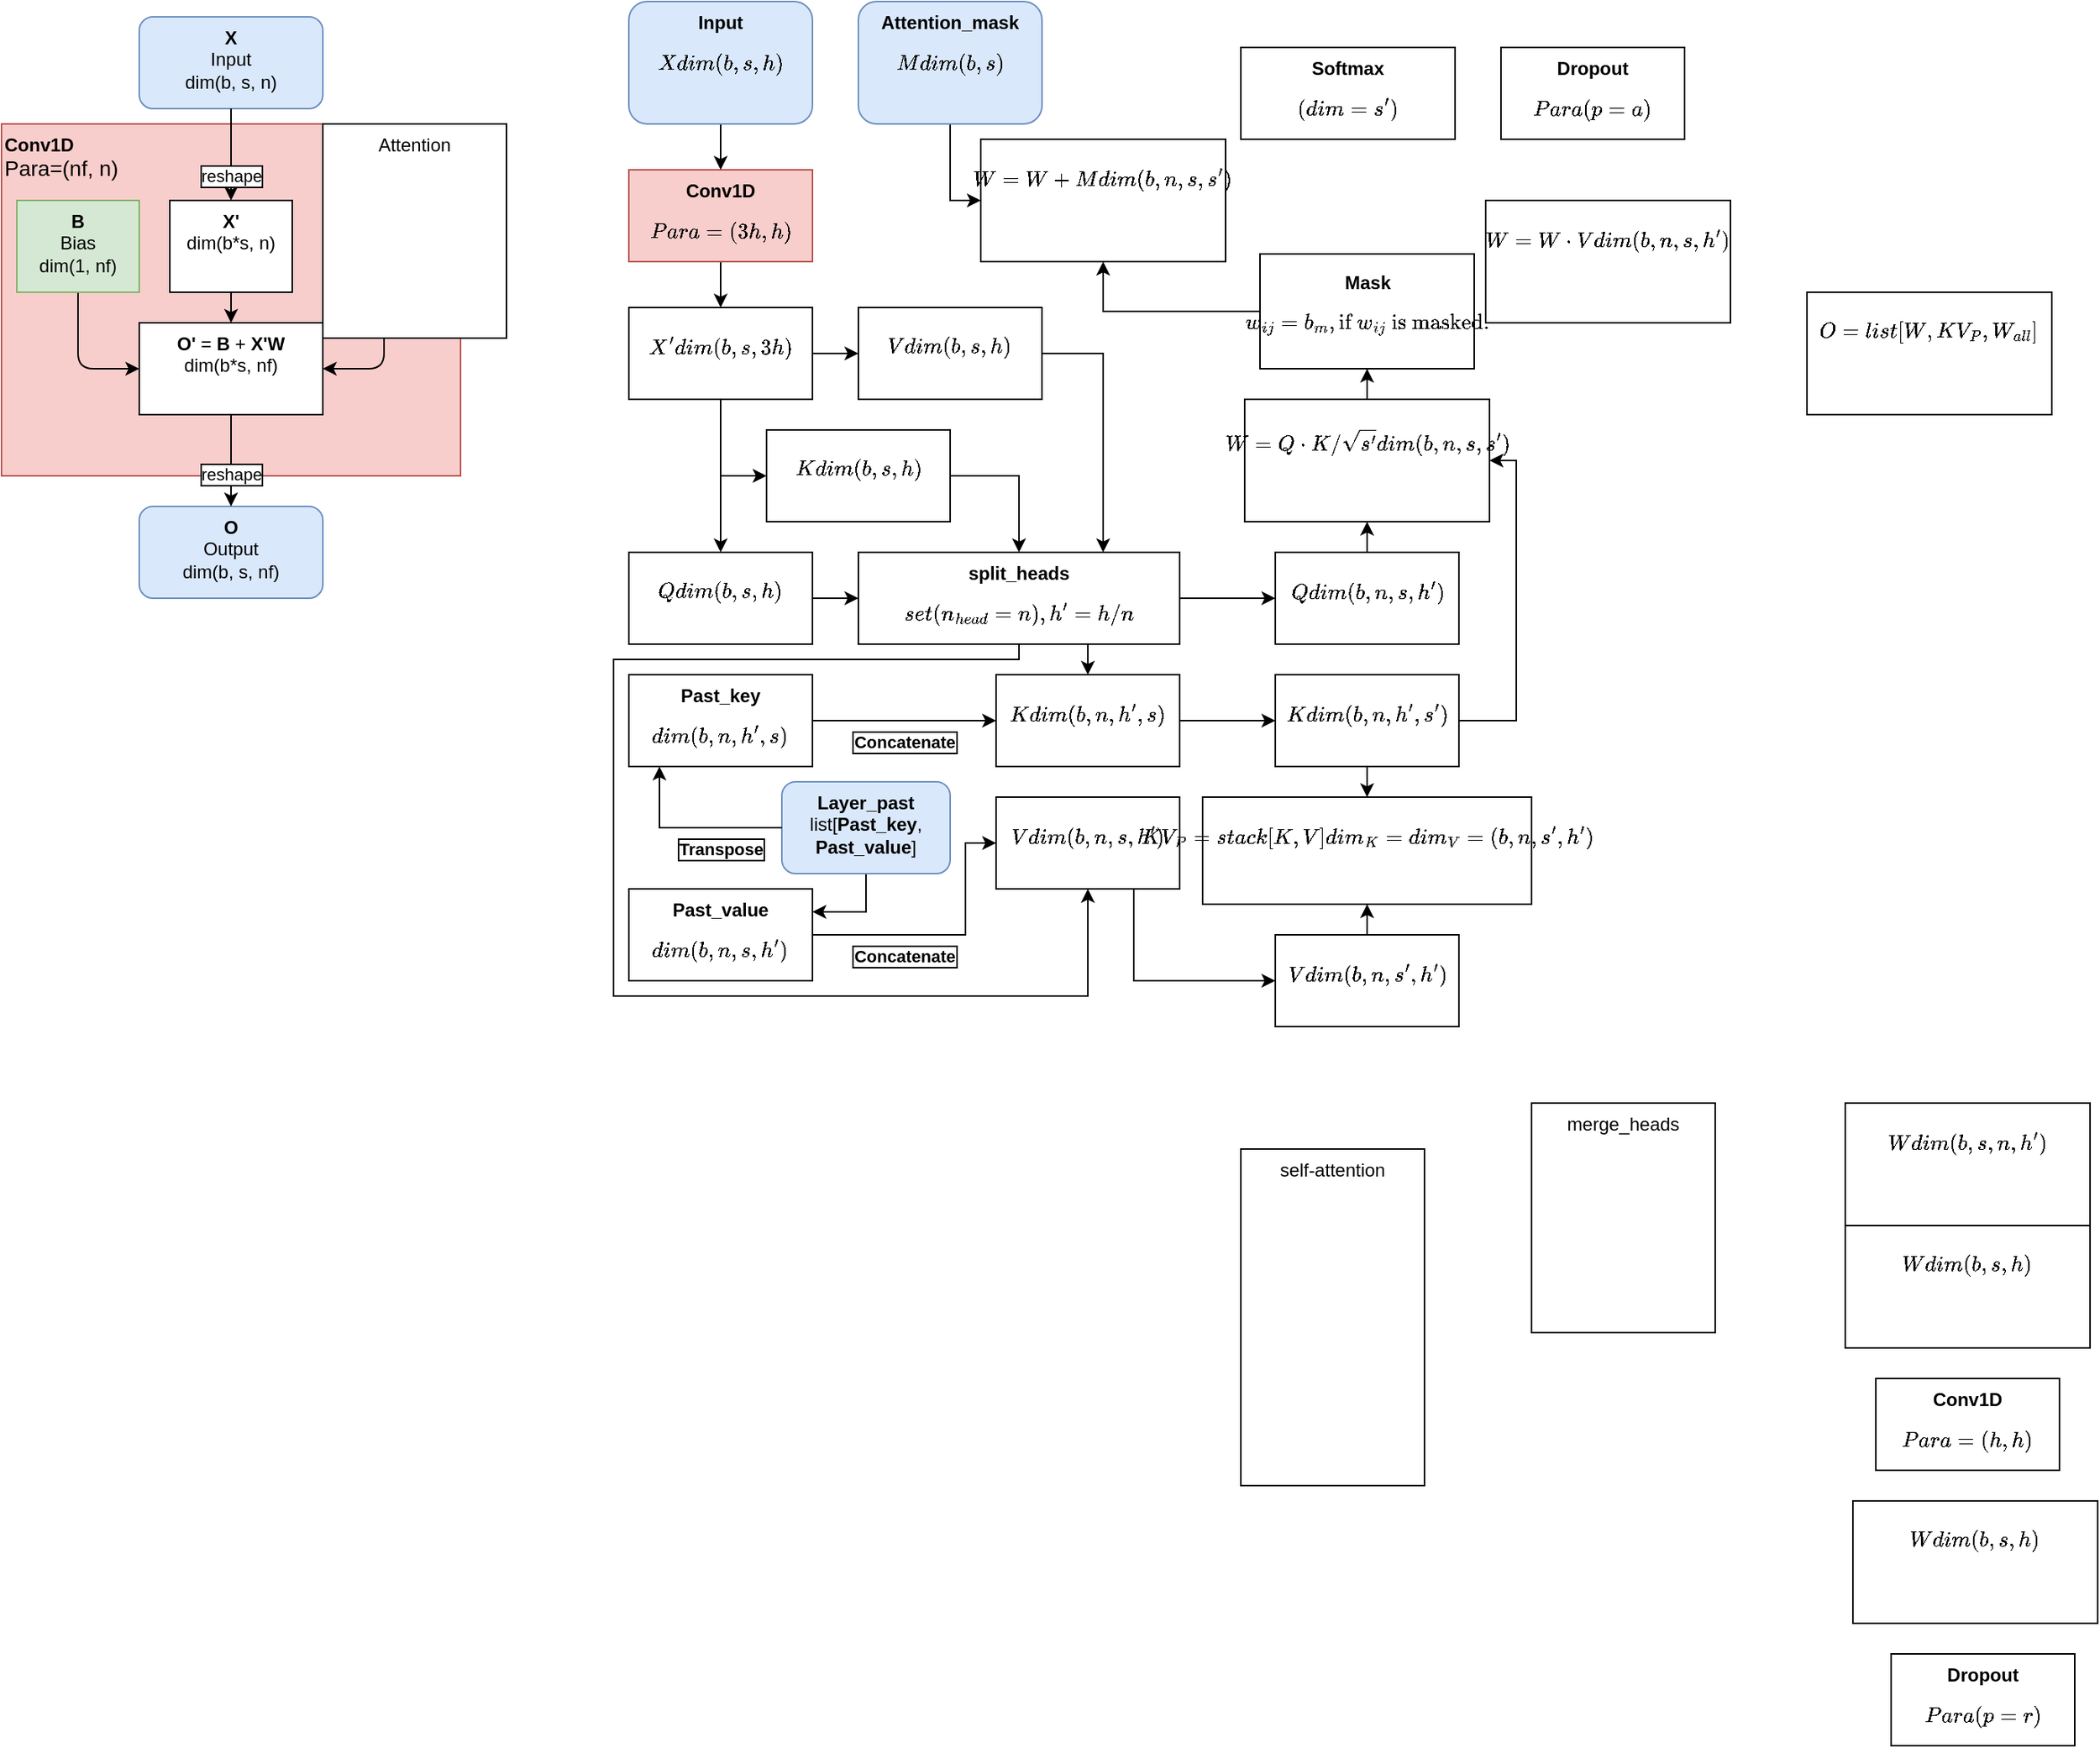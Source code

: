 <mxfile version="13.6.9" type="github">
  <diagram id="C5RBs43oDa-KdzZeNtuy" name="Page-1">
    <mxGraphModel dx="1475" dy="374" grid="1" gridSize="10" guides="1" tooltips="1" connect="1" arrows="1" fold="1" page="1" pageScale="1" pageWidth="827" pageHeight="1169" math="1" shadow="0">
      <root>
        <mxCell id="WIyWlLk6GJQsqaUBKTNV-0" />
        <mxCell id="WIyWlLk6GJQsqaUBKTNV-1" parent="WIyWlLk6GJQsqaUBKTNV-0" />
        <mxCell id="5BxzUbeMujvAWOUuop8R-0" value="&lt;b&gt;Conv1D&lt;br&gt;&lt;/b&gt;&lt;font style=&quot;font-size: 14px&quot;&gt;Para=(nf, n)&lt;/font&gt;" style="rounded=0;whiteSpace=wrap;html=1;fillColor=#f8cecc;strokeColor=#b85450;align=left;verticalAlign=top;" parent="WIyWlLk6GJQsqaUBKTNV-1" vertex="1">
          <mxGeometry x="-810" y="80" width="300" height="230" as="geometry" />
        </mxCell>
        <mxCell id="5BxzUbeMujvAWOUuop8R-67" style="edgeStyle=orthogonalEdgeStyle;rounded=1;orthogonalLoop=1;jettySize=auto;html=1;entryX=1;entryY=0.5;entryDx=0;entryDy=0;verticalAlign=top;" parent="WIyWlLk6GJQsqaUBKTNV-1" source="5BxzUbeMujvAWOUuop8R-1" target="5BxzUbeMujvAWOUuop8R-6" edge="1">
          <mxGeometry relative="1" as="geometry" />
        </mxCell>
        <mxCell id="5BxzUbeMujvAWOUuop8R-1" value="&lt;b&gt;W&lt;br&gt;&lt;/b&gt;Weight&lt;br&gt;dim(n, nf)" style="rounded=0;whiteSpace=wrap;html=1;fillColor=#d5e8d4;strokeColor=#82b366;verticalAlign=top;" parent="WIyWlLk6GJQsqaUBKTNV-1" vertex="1">
          <mxGeometry x="-600" y="130" width="80" height="60" as="geometry" />
        </mxCell>
        <mxCell id="5BxzUbeMujvAWOUuop8R-66" style="edgeStyle=orthogonalEdgeStyle;rounded=1;orthogonalLoop=1;jettySize=auto;html=1;entryX=0;entryY=0.5;entryDx=0;entryDy=0;verticalAlign=top;" parent="WIyWlLk6GJQsqaUBKTNV-1" source="5BxzUbeMujvAWOUuop8R-2" target="5BxzUbeMujvAWOUuop8R-6" edge="1">
          <mxGeometry relative="1" as="geometry" />
        </mxCell>
        <mxCell id="5BxzUbeMujvAWOUuop8R-2" value="&lt;b&gt;B&lt;br&gt;&lt;/b&gt;Bias&lt;br&gt;dim(1, nf)" style="rounded=0;whiteSpace=wrap;html=1;fillColor=#d5e8d4;strokeColor=#82b366;verticalAlign=top;" parent="WIyWlLk6GJQsqaUBKTNV-1" vertex="1">
          <mxGeometry x="-800" y="130" width="80" height="60" as="geometry" />
        </mxCell>
        <mxCell id="5BxzUbeMujvAWOUuop8R-3" value="&lt;b&gt;X&lt;br&gt;&lt;/b&gt;Input&lt;br&gt;dim(b, s, n)" style="rounded=1;whiteSpace=wrap;html=1;labelBackgroundColor=none;fillColor=#dae8fc;strokeColor=#6c8ebf;verticalAlign=top;" parent="WIyWlLk6GJQsqaUBKTNV-1" vertex="1">
          <mxGeometry x="-720" y="10" width="120" height="60" as="geometry" />
        </mxCell>
        <mxCell id="5BxzUbeMujvAWOUuop8R-6" value="&lt;b&gt;O&#39;&lt;/b&gt; = &lt;b&gt;B&lt;/b&gt; + &lt;b&gt;X&#39;W&lt;/b&gt;&lt;br&gt;dim(b*s, nf)" style="rounded=0;whiteSpace=wrap;html=1;verticalAlign=top;" parent="WIyWlLk6GJQsqaUBKTNV-1" vertex="1">
          <mxGeometry x="-720" y="210" width="120" height="60" as="geometry" />
        </mxCell>
        <mxCell id="5BxzUbeMujvAWOUuop8R-44" value="" style="endArrow=classic;html=1;exitX=0.5;exitY=1;exitDx=0;exitDy=0;entryX=0.5;entryY=0;entryDx=0;entryDy=0;edgeStyle=orthogonalEdgeStyle;verticalAlign=top;" parent="WIyWlLk6GJQsqaUBKTNV-1" source="5BxzUbeMujvAWOUuop8R-3" target="5BxzUbeMujvAWOUuop8R-4" edge="1">
          <mxGeometry relative="1" as="geometry">
            <mxPoint x="-780" y="230" as="sourcePoint" />
            <mxPoint x="-760" y="260" as="targetPoint" />
          </mxGeometry>
        </mxCell>
        <mxCell id="5BxzUbeMujvAWOUuop8R-45" value="reshape" style="edgeLabel;resizable=0;html=1;align=center;verticalAlign=top;labelBorderColor=#000000;" parent="5BxzUbeMujvAWOUuop8R-44" connectable="0" vertex="1">
          <mxGeometry relative="1" as="geometry" />
        </mxCell>
        <mxCell id="5BxzUbeMujvAWOUuop8R-49" value="&lt;b&gt;O&lt;/b&gt;&lt;br&gt;Output&lt;br&gt;dim(b, s, nf)" style="rounded=1;whiteSpace=wrap;html=1;shadow=0;glass=0;labelBackgroundColor=none;sketch=0;fillColor=#dae8fc;strokeColor=#6c8ebf;verticalAlign=top;" parent="WIyWlLk6GJQsqaUBKTNV-1" vertex="1">
          <mxGeometry x="-720" y="330" width="120" height="60" as="geometry" />
        </mxCell>
        <mxCell id="5BxzUbeMujvAWOUuop8R-50" value="" style="endArrow=classic;html=1;exitX=0.5;exitY=1;exitDx=0;exitDy=0;entryX=0.5;entryY=0;entryDx=0;entryDy=0;verticalAlign=top;" parent="WIyWlLk6GJQsqaUBKTNV-1" source="5BxzUbeMujvAWOUuop8R-6" target="5BxzUbeMujvAWOUuop8R-49" edge="1">
          <mxGeometry relative="1" as="geometry">
            <mxPoint x="-780" y="230" as="sourcePoint" />
            <mxPoint x="-780" y="290" as="targetPoint" />
          </mxGeometry>
        </mxCell>
        <mxCell id="5BxzUbeMujvAWOUuop8R-51" value="reshape" style="edgeLabel;resizable=0;html=1;align=center;verticalAlign=top;labelBorderColor=#000000;" parent="5BxzUbeMujvAWOUuop8R-50" connectable="0" vertex="1">
          <mxGeometry relative="1" as="geometry">
            <mxPoint y="-5.14" as="offset" />
          </mxGeometry>
        </mxCell>
        <mxCell id="5BxzUbeMujvAWOUuop8R-65" value="" style="edgeStyle=orthogonalEdgeStyle;rounded=1;orthogonalLoop=1;jettySize=auto;html=1;verticalAlign=top;" parent="WIyWlLk6GJQsqaUBKTNV-1" source="5BxzUbeMujvAWOUuop8R-4" target="5BxzUbeMujvAWOUuop8R-6" edge="1">
          <mxGeometry relative="1" as="geometry" />
        </mxCell>
        <mxCell id="5BxzUbeMujvAWOUuop8R-4" value="&lt;b&gt;X&#39;&lt;br&gt;&lt;/b&gt;&lt;span&gt;dim(b*s, n)&lt;/span&gt;&lt;b&gt;&lt;br&gt;&lt;/b&gt;" style="rounded=0;whiteSpace=wrap;html=1;glass=0;shadow=0;sketch=0;verticalAlign=top;" parent="WIyWlLk6GJQsqaUBKTNV-1" vertex="1">
          <mxGeometry x="-700" y="130" width="80" height="60" as="geometry" />
        </mxCell>
        <mxCell id="d6zdg5Zss90YRGik0xC2-39" value="" style="edgeStyle=orthogonalEdgeStyle;rounded=0;orthogonalLoop=1;jettySize=auto;html=1;" edge="1" parent="WIyWlLk6GJQsqaUBKTNV-1" source="7JXXCMrdwitXyQzOqRTU-0" target="7JXXCMrdwitXyQzOqRTU-12">
          <mxGeometry relative="1" as="geometry" />
        </mxCell>
        <mxCell id="7JXXCMrdwitXyQzOqRTU-0" value="&lt;b&gt;Conv1D&lt;/b&gt;$$Para=(3h,h)$$" style="rounded=0;whiteSpace=wrap;html=1;shadow=0;glass=0;labelBackgroundColor=none;sketch=0;align=center;verticalAlign=top;fillColor=#f8cecc;strokeColor=#b85450;" parent="WIyWlLk6GJQsqaUBKTNV-1" vertex="1">
          <mxGeometry x="-400" y="110" width="120" height="60" as="geometry" />
        </mxCell>
        <mxCell id="7JXXCMrdwitXyQzOqRTU-2" value="&lt;b&gt;Dropout&lt;/b&gt;&lt;br&gt;$$Para(p=a)$$" style="rounded=0;whiteSpace=wrap;html=1;shadow=0;glass=0;labelBackgroundColor=none;sketch=0;align=center;verticalAlign=top;" parent="WIyWlLk6GJQsqaUBKTNV-1" vertex="1">
          <mxGeometry x="170" y="30" width="120" height="60" as="geometry" />
        </mxCell>
        <mxCell id="d6zdg5Zss90YRGik0xC2-34" style="edgeStyle=orthogonalEdgeStyle;rounded=0;orthogonalLoop=1;jettySize=auto;html=1;entryX=0;entryY=0.5;entryDx=0;entryDy=0;" edge="1" parent="WIyWlLk6GJQsqaUBKTNV-1" source="7JXXCMrdwitXyQzOqRTU-4" target="7JXXCMrdwitXyQzOqRTU-52">
          <mxGeometry relative="1" as="geometry" />
        </mxCell>
        <mxCell id="d6zdg5Zss90YRGik0xC2-55" value="" style="edgeStyle=orthogonalEdgeStyle;rounded=0;orthogonalLoop=1;jettySize=auto;html=1;" edge="1" parent="WIyWlLk6GJQsqaUBKTNV-1" source="7JXXCMrdwitXyQzOqRTU-4" target="7JXXCMrdwitXyQzOqRTU-54">
          <mxGeometry relative="1" as="geometry">
            <Array as="points">
              <mxPoint x="-100" y="430" />
              <mxPoint x="-100" y="430" />
            </Array>
          </mxGeometry>
        </mxCell>
        <mxCell id="d6zdg5Zss90YRGik0xC2-56" style="edgeStyle=orthogonalEdgeStyle;rounded=0;orthogonalLoop=1;jettySize=auto;html=1;entryX=0.5;entryY=1;entryDx=0;entryDy=0;" edge="1" parent="WIyWlLk6GJQsqaUBKTNV-1" source="7JXXCMrdwitXyQzOqRTU-4" target="7JXXCMrdwitXyQzOqRTU-55">
          <mxGeometry relative="1" as="geometry">
            <mxPoint x="-160" y="550" as="targetPoint" />
            <Array as="points">
              <mxPoint x="-145" y="430" />
              <mxPoint x="-410" y="430" />
              <mxPoint x="-410" y="650" />
              <mxPoint x="-100" y="650" />
            </Array>
          </mxGeometry>
        </mxCell>
        <mxCell id="7JXXCMrdwitXyQzOqRTU-4" value="&lt;b&gt;split_heads&lt;/b&gt;$$set(n_{head}=n),&lt;br&gt;h&#39; = h/n$$" style="rounded=0;whiteSpace=wrap;html=1;shadow=0;glass=0;labelBackgroundColor=none;sketch=0;align=center;verticalAlign=top;horizontal=1;" parent="WIyWlLk6GJQsqaUBKTNV-1" vertex="1">
          <mxGeometry x="-250" y="360" width="210" height="60" as="geometry" />
        </mxCell>
        <mxCell id="7JXXCMrdwitXyQzOqRTU-6" value="Attention" style="rounded=0;whiteSpace=wrap;html=1;shadow=0;glass=0;labelBackgroundColor=none;sketch=0;align=center;verticalAlign=top;" parent="WIyWlLk6GJQsqaUBKTNV-1" vertex="1">
          <mxGeometry x="-600" y="80" width="120" height="140" as="geometry" />
        </mxCell>
        <mxCell id="7JXXCMrdwitXyQzOqRTU-7" value="self-attention" style="rounded=0;whiteSpace=wrap;html=1;shadow=0;glass=0;labelBackgroundColor=none;sketch=0;align=center;verticalAlign=top;" parent="WIyWlLk6GJQsqaUBKTNV-1" vertex="1">
          <mxGeometry y="750" width="120" height="220" as="geometry" />
        </mxCell>
        <mxCell id="7JXXCMrdwitXyQzOqRTU-8" value="merge_heads" style="rounded=0;whiteSpace=wrap;html=1;shadow=0;glass=0;labelBackgroundColor=none;sketch=0;align=center;verticalAlign=top;" parent="WIyWlLk6GJQsqaUBKTNV-1" vertex="1">
          <mxGeometry x="190" y="720" width="120" height="150" as="geometry" />
        </mxCell>
        <mxCell id="d6zdg5Zss90YRGik0xC2-38" value="" style="edgeStyle=orthogonalEdgeStyle;rounded=0;orthogonalLoop=1;jettySize=auto;html=1;" edge="1" parent="WIyWlLk6GJQsqaUBKTNV-1" source="7JXXCMrdwitXyQzOqRTU-10" target="7JXXCMrdwitXyQzOqRTU-0">
          <mxGeometry relative="1" as="geometry" />
        </mxCell>
        <mxCell id="7JXXCMrdwitXyQzOqRTU-10" value="&lt;b&gt;Input&lt;/b&gt; $$X\\dim(b, s, h)&lt;br&gt;$$" style="rounded=1;whiteSpace=wrap;html=1;labelBackgroundColor=none;fillColor=#dae8fc;strokeColor=#6c8ebf;verticalAlign=top;" parent="WIyWlLk6GJQsqaUBKTNV-1" vertex="1">
          <mxGeometry x="-400" width="120" height="80" as="geometry" />
        </mxCell>
        <mxCell id="d6zdg5Zss90YRGik0xC2-40" value="" style="edgeStyle=orthogonalEdgeStyle;rounded=0;orthogonalLoop=1;jettySize=auto;html=1;" edge="1" parent="WIyWlLk6GJQsqaUBKTNV-1" source="7JXXCMrdwitXyQzOqRTU-12" target="7JXXCMrdwitXyQzOqRTU-51">
          <mxGeometry relative="1" as="geometry" />
        </mxCell>
        <mxCell id="d6zdg5Zss90YRGik0xC2-41" style="edgeStyle=orthogonalEdgeStyle;rounded=0;orthogonalLoop=1;jettySize=auto;html=1;entryX=0;entryY=0.5;entryDx=0;entryDy=0;" edge="1" parent="WIyWlLk6GJQsqaUBKTNV-1" source="7JXXCMrdwitXyQzOqRTU-12" target="7JXXCMrdwitXyQzOqRTU-50">
          <mxGeometry relative="1" as="geometry" />
        </mxCell>
        <mxCell id="d6zdg5Zss90YRGik0xC2-42" style="edgeStyle=orthogonalEdgeStyle;rounded=0;orthogonalLoop=1;jettySize=auto;html=1;entryX=0.5;entryY=0;entryDx=0;entryDy=0;" edge="1" parent="WIyWlLk6GJQsqaUBKTNV-1" source="7JXXCMrdwitXyQzOqRTU-12" target="7JXXCMrdwitXyQzOqRTU-14">
          <mxGeometry relative="1" as="geometry">
            <Array as="points">
              <mxPoint x="-340" y="320" />
              <mxPoint x="-340" y="320" />
            </Array>
          </mxGeometry>
        </mxCell>
        <mxCell id="7JXXCMrdwitXyQzOqRTU-12" value="$$X&#39;\\dim(b, s, 3h)$$&lt;b&gt;&lt;br&gt;&lt;/b&gt;" style="rounded=0;whiteSpace=wrap;html=1;glass=0;shadow=0;sketch=0;align=center;verticalAlign=top;" parent="WIyWlLk6GJQsqaUBKTNV-1" vertex="1">
          <mxGeometry x="-400" y="200" width="120" height="60" as="geometry" />
        </mxCell>
        <mxCell id="d6zdg5Zss90YRGik0xC2-43" value="" style="edgeStyle=orthogonalEdgeStyle;rounded=0;orthogonalLoop=1;jettySize=auto;html=1;" edge="1" parent="WIyWlLk6GJQsqaUBKTNV-1" source="7JXXCMrdwitXyQzOqRTU-14" target="7JXXCMrdwitXyQzOqRTU-4">
          <mxGeometry relative="1" as="geometry" />
        </mxCell>
        <mxCell id="7JXXCMrdwitXyQzOqRTU-14" value="$$Q\\dim(b, s, h)$$" style="rounded=0;whiteSpace=wrap;html=1;glass=0;shadow=0;sketch=0;verticalAlign=top;" parent="WIyWlLk6GJQsqaUBKTNV-1" vertex="1">
          <mxGeometry x="-400" y="360" width="120" height="60" as="geometry" />
        </mxCell>
        <mxCell id="d6zdg5Zss90YRGik0xC2-64" style="edgeStyle=orthogonalEdgeStyle;rounded=0;orthogonalLoop=1;jettySize=auto;html=1;entryX=1;entryY=0.25;entryDx=0;entryDy=0;strokeColor=#000000;" edge="1" parent="WIyWlLk6GJQsqaUBKTNV-1" source="7JXXCMrdwitXyQzOqRTU-26" target="7JXXCMrdwitXyQzOqRTU-57">
          <mxGeometry relative="1" as="geometry" />
        </mxCell>
        <mxCell id="7JXXCMrdwitXyQzOqRTU-26" value="&lt;b&gt;Layer_past&lt;/b&gt;&lt;br&gt;list[&lt;b&gt;Past_key&lt;/b&gt;,&lt;br&gt;&lt;b&gt;Past_value&lt;/b&gt;]" style="rounded=1;whiteSpace=wrap;html=1;shadow=0;glass=0;labelBackgroundColor=none;sketch=0;align=center;fillColor=#dae8fc;strokeColor=#6c8ebf;verticalAlign=top;" parent="WIyWlLk6GJQsqaUBKTNV-1" vertex="1">
          <mxGeometry x="-300" y="510" width="110" height="60" as="geometry" />
        </mxCell>
        <mxCell id="7JXXCMrdwitXyQzOqRTU-28" value="&lt;b&gt;Past_key&lt;/b&gt;&lt;br&gt;$$dim(b,n,h&#39;,s)$$&lt;br&gt;&lt;b&gt;&lt;br&gt;&lt;/b&gt;" style="rounded=0;whiteSpace=wrap;html=1;glass=0;shadow=0;sketch=0;verticalAlign=top;" parent="WIyWlLk6GJQsqaUBKTNV-1" vertex="1">
          <mxGeometry x="-400" y="440" width="120" height="60" as="geometry" />
        </mxCell>
        <mxCell id="d6zdg5Zss90YRGik0xC2-75" value="" style="edgeStyle=orthogonalEdgeStyle;rounded=0;orthogonalLoop=1;jettySize=auto;html=1;strokeColor=#000000;" edge="1" parent="WIyWlLk6GJQsqaUBKTNV-1" source="7JXXCMrdwitXyQzOqRTU-46" target="7JXXCMrdwitXyQzOqRTU-61">
          <mxGeometry relative="1" as="geometry" />
        </mxCell>
        <mxCell id="7JXXCMrdwitXyQzOqRTU-46" value="$$W=Q\cdot K/\sqrt{s&#39;}\\dim(b,n,s,s&#39;)$$" style="rounded=0;whiteSpace=wrap;html=1;shadow=0;glass=0;labelBackgroundColor=none;sketch=0;align=center;verticalAlign=top;" parent="WIyWlLk6GJQsqaUBKTNV-1" vertex="1">
          <mxGeometry x="2.5" y="260" width="160" height="80" as="geometry" />
        </mxCell>
        <mxCell id="7JXXCMrdwitXyQzOqRTU-49" style="edgeStyle=none;rounded=1;orthogonalLoop=1;jettySize=auto;html=1;exitX=0.5;exitY=1;exitDx=0;exitDy=0;verticalAlign=top;" parent="WIyWlLk6GJQsqaUBKTNV-1" source="7JXXCMrdwitXyQzOqRTU-0" target="7JXXCMrdwitXyQzOqRTU-0" edge="1">
          <mxGeometry relative="1" as="geometry" />
        </mxCell>
        <mxCell id="d6zdg5Zss90YRGik0xC2-46" style="edgeStyle=orthogonalEdgeStyle;rounded=0;orthogonalLoop=1;jettySize=auto;html=1;entryX=0.5;entryY=0;entryDx=0;entryDy=0;" edge="1" parent="WIyWlLk6GJQsqaUBKTNV-1" source="7JXXCMrdwitXyQzOqRTU-50" target="7JXXCMrdwitXyQzOqRTU-4">
          <mxGeometry relative="1" as="geometry">
            <Array as="points">
              <mxPoint x="-145" y="310" />
            </Array>
          </mxGeometry>
        </mxCell>
        <mxCell id="7JXXCMrdwitXyQzOqRTU-50" value="$$K\\dim(b, s, h)$$" style="rounded=0;whiteSpace=wrap;html=1;glass=0;shadow=0;sketch=0;verticalAlign=top;" parent="WIyWlLk6GJQsqaUBKTNV-1" vertex="1">
          <mxGeometry x="-310" y="280" width="120" height="60" as="geometry" />
        </mxCell>
        <mxCell id="d6zdg5Zss90YRGik0xC2-45" style="edgeStyle=orthogonalEdgeStyle;rounded=0;orthogonalLoop=1;jettySize=auto;html=1;" edge="1" parent="WIyWlLk6GJQsqaUBKTNV-1" source="7JXXCMrdwitXyQzOqRTU-51">
          <mxGeometry relative="1" as="geometry">
            <mxPoint x="-90" y="360" as="targetPoint" />
            <Array as="points">
              <mxPoint x="-90" y="230" />
              <mxPoint x="-90" y="360" />
            </Array>
          </mxGeometry>
        </mxCell>
        <mxCell id="7JXXCMrdwitXyQzOqRTU-51" value="$$V\\dim(b, s, h)$$" style="rounded=0;whiteSpace=wrap;html=1;glass=0;shadow=0;sketch=0;verticalAlign=top;" parent="WIyWlLk6GJQsqaUBKTNV-1" vertex="1">
          <mxGeometry x="-250" y="200" width="120" height="60" as="geometry" />
        </mxCell>
        <mxCell id="d6zdg5Zss90YRGik0xC2-81" value="" style="edgeStyle=orthogonalEdgeStyle;rounded=0;orthogonalLoop=1;jettySize=auto;html=1;strokeColor=#000000;" edge="1" parent="WIyWlLk6GJQsqaUBKTNV-1" source="7JXXCMrdwitXyQzOqRTU-52" target="7JXXCMrdwitXyQzOqRTU-46">
          <mxGeometry relative="1" as="geometry" />
        </mxCell>
        <mxCell id="7JXXCMrdwitXyQzOqRTU-52" value="$$Q\\dim(b,n, s,h&#39;)$$" style="rounded=0;whiteSpace=wrap;html=1;glass=0;shadow=0;sketch=0;verticalAlign=top;" parent="WIyWlLk6GJQsqaUBKTNV-1" vertex="1">
          <mxGeometry x="22.5" y="360" width="120" height="60" as="geometry" />
        </mxCell>
        <mxCell id="d6zdg5Zss90YRGik0xC2-80" style="edgeStyle=orthogonalEdgeStyle;rounded=0;orthogonalLoop=1;jettySize=auto;html=1;exitX=0.75;exitY=1;exitDx=0;exitDy=0;entryX=0;entryY=0.5;entryDx=0;entryDy=0;strokeColor=#000000;" edge="1" parent="WIyWlLk6GJQsqaUBKTNV-1" source="7JXXCMrdwitXyQzOqRTU-55" target="7JXXCMrdwitXyQzOqRTU-59">
          <mxGeometry relative="1" as="geometry" />
        </mxCell>
        <mxCell id="7JXXCMrdwitXyQzOqRTU-55" value="$$V\\dim(b,n,s,h&#39;)$$" style="rounded=0;whiteSpace=wrap;html=1;glass=0;shadow=0;sketch=0;verticalAlign=top;" parent="WIyWlLk6GJQsqaUBKTNV-1" vertex="1">
          <mxGeometry x="-160" y="520" width="120" height="60" as="geometry" />
        </mxCell>
        <mxCell id="7JXXCMrdwitXyQzOqRTU-57" value="&lt;b&gt;Past_value&lt;/b&gt;&lt;br&gt;$$dim(b,n,s,h&#39;)$$&lt;br&gt;&lt;b&gt;&lt;br&gt;&lt;/b&gt;" style="rounded=0;whiteSpace=wrap;html=1;glass=0;shadow=0;sketch=0;verticalAlign=top;" parent="WIyWlLk6GJQsqaUBKTNV-1" vertex="1">
          <mxGeometry x="-400" y="580" width="120" height="60" as="geometry" />
        </mxCell>
        <mxCell id="d6zdg5Zss90YRGik0xC2-78" value="" style="edgeStyle=orthogonalEdgeStyle;rounded=0;orthogonalLoop=1;jettySize=auto;html=1;strokeColor=#000000;" edge="1" parent="WIyWlLk6GJQsqaUBKTNV-1" source="7JXXCMrdwitXyQzOqRTU-58" target="7JXXCMrdwitXyQzOqRTU-76">
          <mxGeometry relative="1" as="geometry" />
        </mxCell>
        <mxCell id="d6zdg5Zss90YRGik0xC2-82" style="edgeStyle=orthogonalEdgeStyle;rounded=0;orthogonalLoop=1;jettySize=auto;html=1;entryX=1;entryY=0.5;entryDx=0;entryDy=0;strokeColor=#000000;exitX=1;exitY=0.5;exitDx=0;exitDy=0;" edge="1" parent="WIyWlLk6GJQsqaUBKTNV-1" source="7JXXCMrdwitXyQzOqRTU-58" target="7JXXCMrdwitXyQzOqRTU-46">
          <mxGeometry relative="1" as="geometry">
            <Array as="points">
              <mxPoint x="180" y="470" />
              <mxPoint x="180" y="300" />
            </Array>
          </mxGeometry>
        </mxCell>
        <mxCell id="7JXXCMrdwitXyQzOqRTU-58" value="$$K\\dim(b,n, h&#39;,s&#39;)$$" style="rounded=0;whiteSpace=wrap;html=1;glass=0;shadow=0;sketch=0;verticalAlign=top;" parent="WIyWlLk6GJQsqaUBKTNV-1" vertex="1">
          <mxGeometry x="22.5" y="440" width="120" height="60" as="geometry" />
        </mxCell>
        <mxCell id="d6zdg5Zss90YRGik0xC2-79" value="" style="edgeStyle=orthogonalEdgeStyle;rounded=0;orthogonalLoop=1;jettySize=auto;html=1;strokeColor=#000000;" edge="1" parent="WIyWlLk6GJQsqaUBKTNV-1" source="7JXXCMrdwitXyQzOqRTU-59" target="7JXXCMrdwitXyQzOqRTU-76">
          <mxGeometry relative="1" as="geometry" />
        </mxCell>
        <mxCell id="7JXXCMrdwitXyQzOqRTU-59" value="$$V\\dim(b,n,s&#39;,h&#39;)$$" style="rounded=0;whiteSpace=wrap;html=1;glass=0;shadow=0;sketch=0;verticalAlign=top;" parent="WIyWlLk6GJQsqaUBKTNV-1" vertex="1">
          <mxGeometry x="22.5" y="610" width="120" height="60" as="geometry" />
        </mxCell>
        <mxCell id="7JXXCMrdwitXyQzOqRTU-60" value="&lt;b&gt;Conv1D&lt;/b&gt;$$Para=(h,h)$$" style="rounded=0;whiteSpace=wrap;html=1;shadow=0;glass=0;labelBackgroundColor=none;sketch=0;align=center;verticalAlign=top;" parent="WIyWlLk6GJQsqaUBKTNV-1" vertex="1">
          <mxGeometry x="415" y="900" width="120" height="60" as="geometry" />
        </mxCell>
        <mxCell id="d6zdg5Zss90YRGik0xC2-77" style="edgeStyle=orthogonalEdgeStyle;rounded=0;orthogonalLoop=1;jettySize=auto;html=1;exitX=0;exitY=0.5;exitDx=0;exitDy=0;entryX=0.5;entryY=1;entryDx=0;entryDy=0;strokeColor=#000000;" edge="1" parent="WIyWlLk6GJQsqaUBKTNV-1" source="7JXXCMrdwitXyQzOqRTU-61" target="7JXXCMrdwitXyQzOqRTU-63">
          <mxGeometry relative="1" as="geometry" />
        </mxCell>
        <mxCell id="7JXXCMrdwitXyQzOqRTU-61" value="&lt;b&gt;Mask&lt;/b&gt;$$w_{ij}=b_m,\\ \textrm{if}\&amp;nbsp; w_{ij}\textrm{&lt;br&gt;is masked.}$$" style="rounded=0;whiteSpace=wrap;html=1;shadow=0;glass=0;labelBackgroundColor=none;sketch=0;align=center;verticalAlign=middle;" parent="WIyWlLk6GJQsqaUBKTNV-1" vertex="1">
          <mxGeometry x="12.5" y="165" width="140" height="75" as="geometry" />
        </mxCell>
        <mxCell id="7JXXCMrdwitXyQzOqRTU-62" style="edgeStyle=none;rounded=1;orthogonalLoop=1;jettySize=auto;html=1;exitX=0.75;exitY=0;exitDx=0;exitDy=0;" parent="WIyWlLk6GJQsqaUBKTNV-1" source="7JXXCMrdwitXyQzOqRTU-58" target="7JXXCMrdwitXyQzOqRTU-58" edge="1">
          <mxGeometry relative="1" as="geometry" />
        </mxCell>
        <mxCell id="7JXXCMrdwitXyQzOqRTU-63" value="$$W=W+M&lt;br&gt;\\dim(b,n,s,s&#39;)$$" style="rounded=0;whiteSpace=wrap;html=1;shadow=0;glass=0;labelBackgroundColor=none;sketch=0;align=center;verticalAlign=top;" parent="WIyWlLk6GJQsqaUBKTNV-1" vertex="1">
          <mxGeometry x="-170" y="90" width="160" height="80" as="geometry" />
        </mxCell>
        <mxCell id="d6zdg5Zss90YRGik0xC2-76" style="edgeStyle=orthogonalEdgeStyle;rounded=0;orthogonalLoop=1;jettySize=auto;html=1;entryX=0;entryY=0.5;entryDx=0;entryDy=0;strokeColor=#000000;" edge="1" parent="WIyWlLk6GJQsqaUBKTNV-1" source="7JXXCMrdwitXyQzOqRTU-64" target="7JXXCMrdwitXyQzOqRTU-63">
          <mxGeometry relative="1" as="geometry" />
        </mxCell>
        <mxCell id="7JXXCMrdwitXyQzOqRTU-64" value="&lt;b&gt;Attention_mask&lt;br&gt;&lt;/b&gt;$$M\\dim(b,s)$$" style="rounded=1;whiteSpace=wrap;html=1;shadow=0;glass=0;labelBackgroundColor=none;sketch=0;align=center;fillColor=#dae8fc;strokeColor=#6c8ebf;verticalAlign=top;" parent="WIyWlLk6GJQsqaUBKTNV-1" vertex="1">
          <mxGeometry x="-250" width="120" height="80" as="geometry" />
        </mxCell>
        <mxCell id="7JXXCMrdwitXyQzOqRTU-66" value="&lt;b&gt;Softmax&lt;br&gt;&lt;/b&gt;$$(dim=s&#39;)$$" style="rounded=0;whiteSpace=wrap;html=1;shadow=0;glass=0;labelBackgroundColor=none;sketch=0;align=center;verticalAlign=top;" parent="WIyWlLk6GJQsqaUBKTNV-1" vertex="1">
          <mxGeometry y="30" width="140" height="60" as="geometry" />
        </mxCell>
        <mxCell id="7JXXCMrdwitXyQzOqRTU-67" value="$$W=W\cdot V\\dim(b,n,s,h&#39;)$$" style="rounded=0;whiteSpace=wrap;html=1;shadow=0;glass=0;labelBackgroundColor=none;sketch=0;align=center;verticalAlign=top;" parent="WIyWlLk6GJQsqaUBKTNV-1" vertex="1">
          <mxGeometry x="160" y="130" width="160" height="80" as="geometry" />
        </mxCell>
        <mxCell id="7JXXCMrdwitXyQzOqRTU-68" value="$$W\\dim(b,s,n,h&#39;)$$" style="rounded=0;whiteSpace=wrap;html=1;shadow=0;glass=0;labelBackgroundColor=none;sketch=0;align=center;verticalAlign=top;" parent="WIyWlLk6GJQsqaUBKTNV-1" vertex="1">
          <mxGeometry x="395" y="720" width="160" height="80" as="geometry" />
        </mxCell>
        <mxCell id="7JXXCMrdwitXyQzOqRTU-70" value="$$W\\dim(b,s,h)$$" style="rounded=0;whiteSpace=wrap;html=1;shadow=0;glass=0;labelBackgroundColor=none;sketch=0;align=center;verticalAlign=top;" parent="WIyWlLk6GJQsqaUBKTNV-1" vertex="1">
          <mxGeometry x="395" y="800" width="160" height="80" as="geometry" />
        </mxCell>
        <mxCell id="7JXXCMrdwitXyQzOqRTU-72" value="$$W\\dim(b,s,h)$$" style="rounded=0;whiteSpace=wrap;html=1;shadow=0;glass=0;labelBackgroundColor=none;sketch=0;align=center;verticalAlign=top;" parent="WIyWlLk6GJQsqaUBKTNV-1" vertex="1">
          <mxGeometry x="400" y="980" width="160" height="80" as="geometry" />
        </mxCell>
        <mxCell id="7JXXCMrdwitXyQzOqRTU-73" value="&lt;b&gt;Dropout&lt;/b&gt;&lt;br&gt;$$Para(p=r)$$" style="rounded=0;whiteSpace=wrap;html=1;shadow=0;glass=0;labelBackgroundColor=none;sketch=0;align=center;verticalAlign=top;" parent="WIyWlLk6GJQsqaUBKTNV-1" vertex="1">
          <mxGeometry x="425" y="1080" width="120" height="60" as="geometry" />
        </mxCell>
        <mxCell id="7JXXCMrdwitXyQzOqRTU-74" value="$$O=list[W,KV_P, \\W_{all}]$$" style="rounded=0;whiteSpace=wrap;html=1;shadow=0;glass=0;labelBackgroundColor=none;sketch=0;align=center;verticalAlign=top;" parent="WIyWlLk6GJQsqaUBKTNV-1" vertex="1">
          <mxGeometry x="370" y="190" width="160" height="80" as="geometry" />
        </mxCell>
        <mxCell id="7JXXCMrdwitXyQzOqRTU-76" value="$$KV_P=stack[K,V]\\&lt;br&gt;dim_K=dim_V=&lt;br&gt;(b,n,s&#39;,h&#39;)$$" style="rounded=0;whiteSpace=wrap;html=1;glass=0;shadow=0;sketch=0;verticalAlign=top;" parent="WIyWlLk6GJQsqaUBKTNV-1" vertex="1">
          <mxGeometry x="-25" y="520" width="215" height="70" as="geometry" />
        </mxCell>
        <mxCell id="d6zdg5Zss90YRGik0xC2-31" style="edgeStyle=orthogonalEdgeStyle;rounded=0;orthogonalLoop=1;jettySize=auto;html=1;entryX=0;entryY=0.5;entryDx=0;entryDy=0;" edge="1" parent="WIyWlLk6GJQsqaUBKTNV-1" source="7JXXCMrdwitXyQzOqRTU-54" target="7JXXCMrdwitXyQzOqRTU-58">
          <mxGeometry relative="1" as="geometry" />
        </mxCell>
        <mxCell id="7JXXCMrdwitXyQzOqRTU-54" value="$$K\\dim(b,n, h&#39;,s)$$" style="rounded=0;whiteSpace=wrap;html=1;glass=0;shadow=0;sketch=0;verticalAlign=top;" parent="WIyWlLk6GJQsqaUBKTNV-1" vertex="1">
          <mxGeometry x="-160" y="440" width="120" height="60" as="geometry" />
        </mxCell>
        <mxCell id="d6zdg5Zss90YRGik0xC2-26" value="" style="endArrow=classic;html=1;exitX=1;exitY=0.5;exitDx=0;exitDy=0;entryX=0;entryY=0.5;entryDx=0;entryDy=0;" edge="1" parent="WIyWlLk6GJQsqaUBKTNV-1" source="7JXXCMrdwitXyQzOqRTU-28" target="7JXXCMrdwitXyQzOqRTU-54">
          <mxGeometry relative="1" as="geometry">
            <mxPoint x="-263" y="569.5" as="sourcePoint" />
            <mxPoint x="-183" y="570" as="targetPoint" />
          </mxGeometry>
        </mxCell>
        <mxCell id="d6zdg5Zss90YRGik0xC2-27" value="&lt;b&gt;Concatenate&lt;/b&gt;" style="edgeLabel;resizable=0;html=1;align=center;verticalAlign=top;labelBorderColor=#000000;" connectable="0" vertex="1" parent="d6zdg5Zss90YRGik0xC2-26">
          <mxGeometry relative="1" as="geometry" />
        </mxCell>
        <mxCell id="d6zdg5Zss90YRGik0xC2-29" value="" style="endArrow=classic;html=1;exitX=1;exitY=0.5;exitDx=0;exitDy=0;entryX=0;entryY=0.5;entryDx=0;entryDy=0;edgeStyle=orthogonalEdgeStyle;rounded=0;" edge="1" parent="WIyWlLk6GJQsqaUBKTNV-1" source="7JXXCMrdwitXyQzOqRTU-57" target="7JXXCMrdwitXyQzOqRTU-55">
          <mxGeometry relative="1" as="geometry">
            <mxPoint x="-393" y="880" as="sourcePoint" />
            <mxPoint x="-253" y="880" as="targetPoint" />
            <Array as="points">
              <mxPoint x="-180" y="610" />
              <mxPoint x="-180" y="550" />
            </Array>
          </mxGeometry>
        </mxCell>
        <mxCell id="d6zdg5Zss90YRGik0xC2-30" value="&lt;b&gt;Concatenate&lt;/b&gt;" style="edgeLabel;resizable=0;html=1;align=center;verticalAlign=top;labelBorderColor=#000000;" connectable="0" vertex="1" parent="d6zdg5Zss90YRGik0xC2-29">
          <mxGeometry relative="1" as="geometry">
            <mxPoint x="-30.29" y="-0.03" as="offset" />
          </mxGeometry>
        </mxCell>
        <mxCell id="d6zdg5Zss90YRGik0xC2-61" value="" style="endArrow=classic;html=1;exitX=0;exitY=0.5;exitDx=0;exitDy=0;edgeStyle=orthogonalEdgeStyle;rounded=0;" edge="1" parent="WIyWlLk6GJQsqaUBKTNV-1" source="7JXXCMrdwitXyQzOqRTU-26">
          <mxGeometry relative="1" as="geometry">
            <mxPoint x="-463" y="530" as="sourcePoint" />
            <mxPoint x="-380" y="500" as="targetPoint" />
            <Array as="points">
              <mxPoint x="-380" y="540" />
              <mxPoint x="-380" y="500" />
            </Array>
          </mxGeometry>
        </mxCell>
        <mxCell id="d6zdg5Zss90YRGik0xC2-62" value="&lt;b&gt;Transpose&lt;/b&gt;" style="edgeLabel;resizable=0;html=1;align=center;verticalAlign=top;labelBorderColor=#000000;labelPosition=center;verticalLabelPosition=top;" connectable="0" vertex="1" parent="d6zdg5Zss90YRGik0xC2-61">
          <mxGeometry relative="1" as="geometry">
            <mxPoint x="20" y="-0.02" as="offset" />
          </mxGeometry>
        </mxCell>
      </root>
    </mxGraphModel>
  </diagram>
</mxfile>
